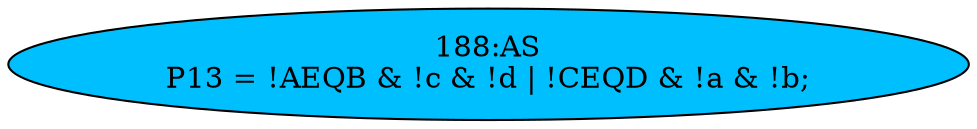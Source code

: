 strict digraph "" {
	node [label="\N"];
	"188:AS"	 [ast="<pyverilog.vparser.ast.Assign object at 0x7f14ceed8a90>",
		def_var="['P13']",
		fillcolor=deepskyblue,
		label="188:AS
P13 = !AEQB & !c & !d | !CEQD & !a & !b;",
		statements="[]",
		style=filled,
		typ=Assign,
		use_var="['AEQB', 'c', 'd', 'CEQD', 'a', 'b']"];
}
